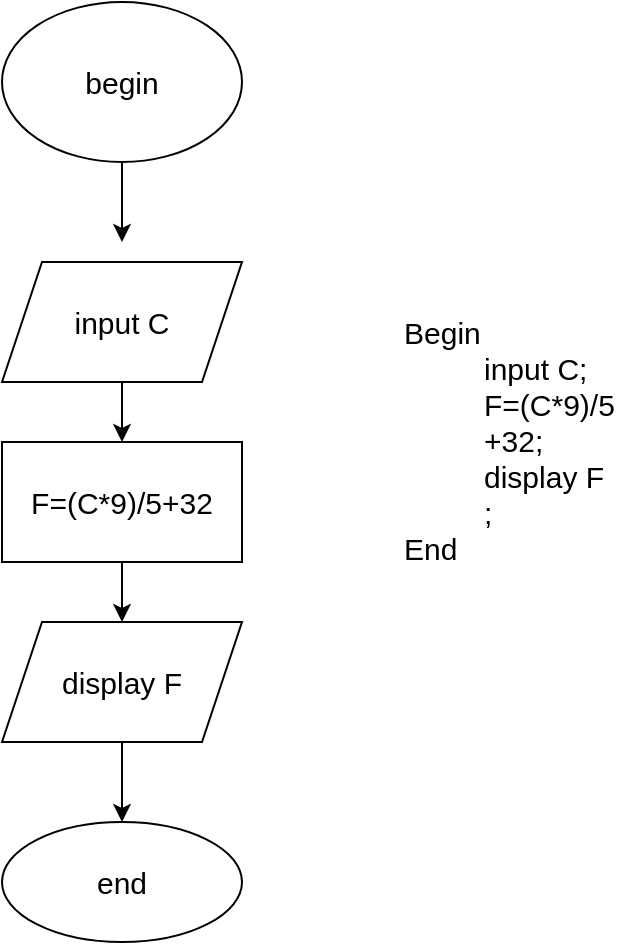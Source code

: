 <mxfile version="18.0.1" type="device"><diagram id="DvoSgN66cslzRLwrhJ_q" name="Page-1"><mxGraphModel dx="865" dy="483" grid="1" gridSize="10" guides="1" tooltips="1" connect="1" arrows="1" fold="1" page="1" pageScale="1" pageWidth="827" pageHeight="1169" math="0" shadow="0"><root><mxCell id="0"/><mxCell id="1" parent="0"/><mxCell id="BJ7bimgvShkcd5Lnp59z-6" value="Begin&lt;br style=&quot;font-size: 15px;&quot;&gt;&lt;blockquote style=&quot;margin: 0px 0px 0px 40px; border: none; padding: 0px; font-size: 15px;&quot;&gt;input C;&lt;/blockquote&gt;&lt;blockquote style=&quot;margin: 0px 0px 0px 40px; border: none; padding: 0px; font-size: 15px;&quot;&gt;F=(C*9)/5 +32;&lt;/blockquote&gt;&lt;blockquote style=&quot;margin: 0px 0px 0px 40px; border: none; padding: 0px; font-size: 15px;&quot;&gt;display F ;&lt;/blockquote&gt;End" style="text;html=1;strokeColor=none;fillColor=none;align=left;verticalAlign=top;whiteSpace=wrap;rounded=0;fontSize=15;" vertex="1" parent="1"><mxGeometry x="359" y="170" width="110" height="140" as="geometry"/></mxCell><mxCell id="BJ7bimgvShkcd5Lnp59z-8" style="edgeStyle=orthogonalEdgeStyle;rounded=0;orthogonalLoop=1;jettySize=auto;html=1;fontSize=15;" edge="1" parent="1" source="BJ7bimgvShkcd5Lnp59z-7"><mxGeometry relative="1" as="geometry"><mxPoint x="220" y="140" as="targetPoint"/></mxGeometry></mxCell><mxCell id="BJ7bimgvShkcd5Lnp59z-7" value="begin" style="ellipse;whiteSpace=wrap;html=1;fontSize=15;" vertex="1" parent="1"><mxGeometry x="160" y="20" width="120" height="80" as="geometry"/></mxCell><mxCell id="BJ7bimgvShkcd5Lnp59z-11" value="" style="edgeStyle=orthogonalEdgeStyle;rounded=0;orthogonalLoop=1;jettySize=auto;html=1;fontSize=15;" edge="1" parent="1" source="BJ7bimgvShkcd5Lnp59z-9" target="BJ7bimgvShkcd5Lnp59z-10"><mxGeometry relative="1" as="geometry"/></mxCell><mxCell id="BJ7bimgvShkcd5Lnp59z-9" value="input C" style="shape=parallelogram;perimeter=parallelogramPerimeter;whiteSpace=wrap;html=1;fixedSize=1;fontSize=15;" vertex="1" parent="1"><mxGeometry x="160" y="150" width="120" height="60" as="geometry"/></mxCell><mxCell id="BJ7bimgvShkcd5Lnp59z-13" value="" style="edgeStyle=orthogonalEdgeStyle;rounded=0;orthogonalLoop=1;jettySize=auto;html=1;fontSize=15;" edge="1" parent="1" source="BJ7bimgvShkcd5Lnp59z-10" target="BJ7bimgvShkcd5Lnp59z-12"><mxGeometry relative="1" as="geometry"/></mxCell><mxCell id="BJ7bimgvShkcd5Lnp59z-10" value="F=(C*9)/5+32" style="whiteSpace=wrap;html=1;fontSize=15;" vertex="1" parent="1"><mxGeometry x="160" y="240" width="120" height="60" as="geometry"/></mxCell><mxCell id="BJ7bimgvShkcd5Lnp59z-15" value="" style="edgeStyle=orthogonalEdgeStyle;rounded=0;orthogonalLoop=1;jettySize=auto;html=1;fontSize=15;" edge="1" parent="1" source="BJ7bimgvShkcd5Lnp59z-12" target="BJ7bimgvShkcd5Lnp59z-14"><mxGeometry relative="1" as="geometry"/></mxCell><mxCell id="BJ7bimgvShkcd5Lnp59z-12" value="display F" style="shape=parallelogram;perimeter=parallelogramPerimeter;whiteSpace=wrap;html=1;fixedSize=1;fontSize=15;" vertex="1" parent="1"><mxGeometry x="160" y="330" width="120" height="60" as="geometry"/></mxCell><mxCell id="BJ7bimgvShkcd5Lnp59z-14" value="end" style="ellipse;whiteSpace=wrap;html=1;fontSize=15;" vertex="1" parent="1"><mxGeometry x="160" y="430" width="120" height="60" as="geometry"/></mxCell></root></mxGraphModel></diagram></mxfile>
